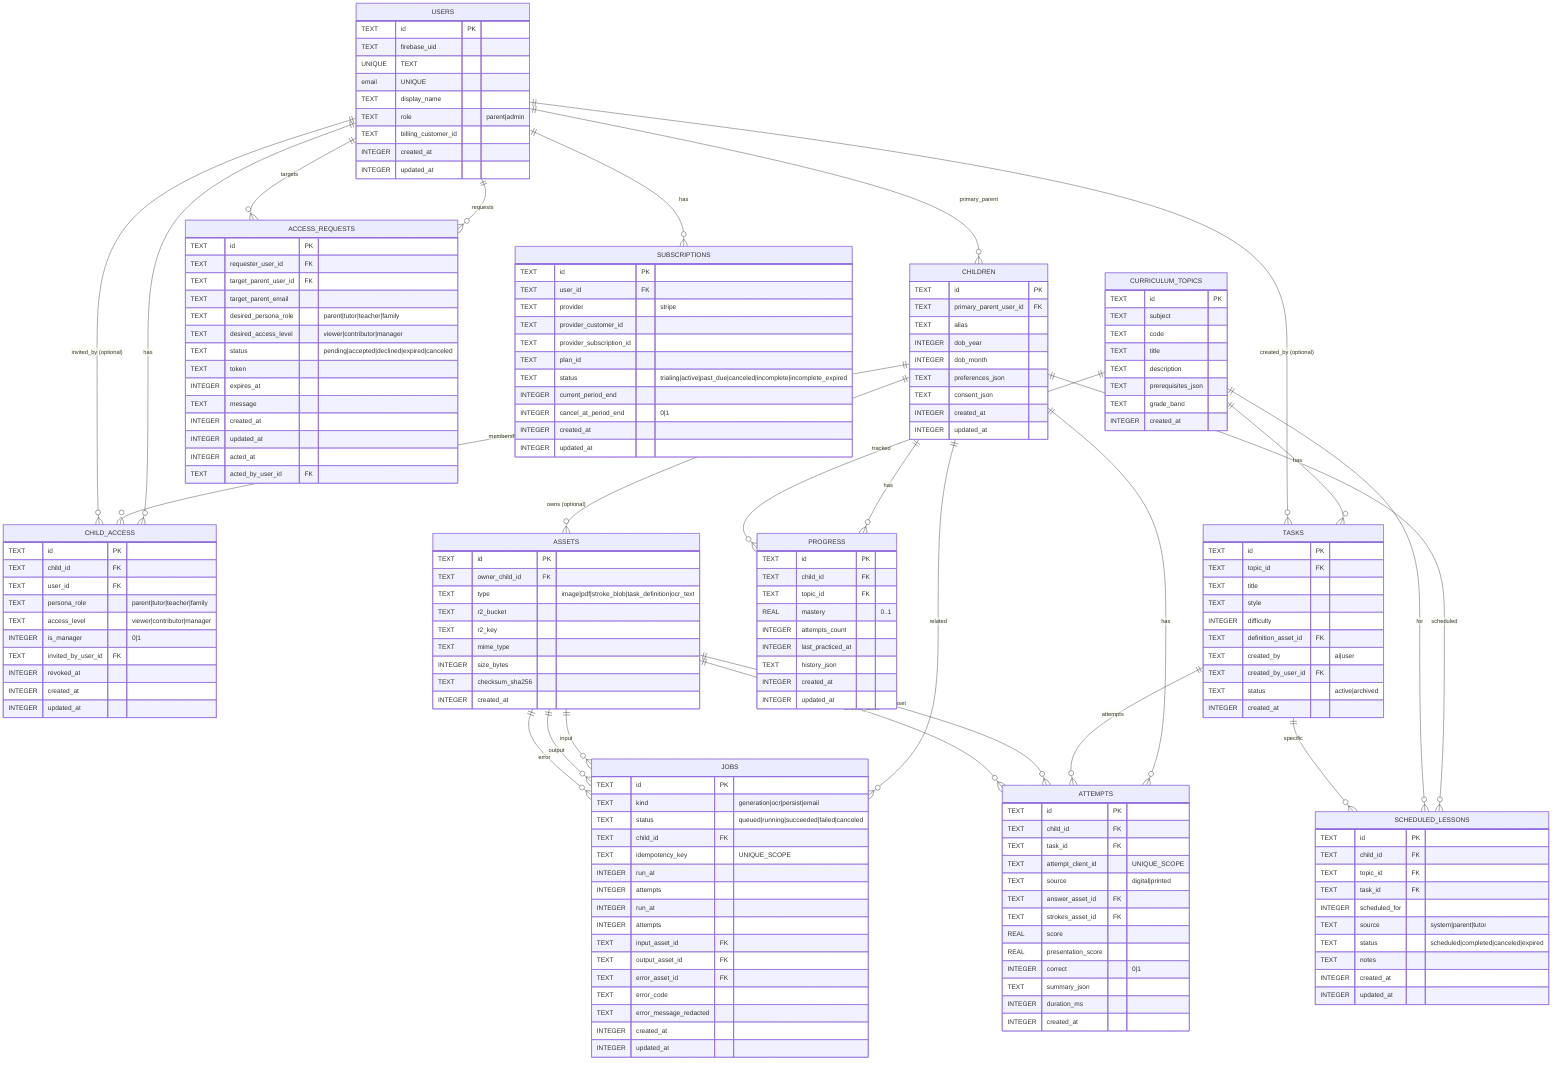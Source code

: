 erDiagram
    USERS {
        TEXT id PK
        TEXT firebase_uid UNIQUE
        TEXT email UNIQUE
        TEXT display_name
        TEXT role  "parent|admin"
        TEXT billing_customer_id
        INTEGER created_at
        INTEGER updated_at
    }

    CHILDREN {
        TEXT id PK
        TEXT primary_parent_user_id FK
        TEXT alias
        INTEGER dob_year
        INTEGER dob_month
        TEXT preferences_json
        TEXT consent_json
        INTEGER created_at
        INTEGER updated_at
    }

    CHILD_ACCESS {
        TEXT id PK
        TEXT child_id FK
        TEXT user_id FK
        TEXT persona_role  "parent|tutor|teacher|family"
        TEXT access_level  "viewer|contributor|manager"
        INTEGER is_manager  "0|1"
        TEXT invited_by_user_id FK
        INTEGER revoked_at
        INTEGER created_at
        INTEGER updated_at
    }

    CURRICULUM_TOPICS {
        TEXT id PK
        TEXT subject
        TEXT code
        TEXT title
        TEXT description
        TEXT prerequisites_json
        TEXT grade_band
        INTEGER created_at
    }

    TASKS {
        TEXT id PK
        TEXT topic_id FK
        TEXT title
        TEXT style
        INTEGER difficulty
        TEXT definition_asset_id FK
        TEXT created_by  "ai|user"
        TEXT created_by_user_id FK
        TEXT status  "active|archived"
        INTEGER created_at
    }

    ATTEMPTS {
        TEXT id PK
        TEXT child_id FK
        TEXT task_id FK
        TEXT attempt_client_id "UNIQUE_SCOPE"
        TEXT source  "digital|printed"
        TEXT answer_asset_id FK
        TEXT strokes_asset_id FK
        REAL score
        REAL presentation_score
        INTEGER correct  "0|1"
        TEXT summary_json
        INTEGER duration_ms
        INTEGER created_at
    }

    PROGRESS {
        TEXT id PK
        TEXT child_id FK
        TEXT topic_id FK
        REAL mastery  "0..1"
        INTEGER attempts_count
        INTEGER last_practiced_at
        TEXT history_json
        INTEGER created_at
        INTEGER updated_at
    }

    SCHEDULED_LESSONS {
        TEXT id PK
        TEXT child_id FK
        TEXT topic_id FK
        TEXT task_id FK
        INTEGER scheduled_for
        TEXT source  "system|parent|tutor"
        TEXT status  "scheduled|completed|canceled|expired"
        TEXT notes
        INTEGER created_at
        INTEGER updated_at
    }

    ASSETS {
        TEXT id PK
        TEXT owner_child_id FK
        TEXT type  "image|pdf|stroke_blob|task_definition|ocr_text"
        TEXT r2_bucket
        TEXT r2_key
        TEXT mime_type
        INTEGER size_bytes
        TEXT checksum_sha256
        INTEGER created_at
    }

    

    ACCESS_REQUESTS {
        TEXT id PK
        TEXT requester_user_id FK
        TEXT target_parent_user_id FK
        TEXT target_parent_email
        TEXT desired_persona_role  "parent|tutor|teacher|family"
        TEXT desired_access_level  "viewer|contributor|manager"
        TEXT status  "pending|accepted|declined|expired|canceled"
        TEXT token
        INTEGER expires_at
        TEXT message
        INTEGER created_at
        INTEGER updated_at
        INTEGER acted_at
        TEXT acted_by_user_id FK
    }

    SUBSCRIPTIONS {
        TEXT id PK
        TEXT user_id FK
        TEXT provider  "stripe"
        TEXT provider_customer_id
        TEXT provider_subscription_id
        TEXT plan_id
        TEXT status  "trialing|active|past_due|canceled|incomplete|incomplete_expired"
        INTEGER current_period_end
        INTEGER cancel_at_period_end  "0|1"
        INTEGER created_at
        INTEGER updated_at
    }

    JOBS {
        TEXT id PK
        TEXT kind  "generation|ocr|persist|email"
        TEXT status  "queued|running|succeeded|failed|canceled"
        TEXT child_id FK
        TEXT idempotency_key "UNIQUE_SCOPE"
        INTEGER run_at
        INTEGER attempts
        INTEGER run_at
        INTEGER attempts
        TEXT input_asset_id FK
        TEXT output_asset_id FK
        TEXT error_asset_id FK
        TEXT error_code
        TEXT error_message_redacted
        INTEGER created_at
        INTEGER updated_at
    }


    %% Relationships (one-to-many where possible)
    USERS ||--o{ CHILDREN : "primary_parent"
    USERS ||--o{ CHILD_ACCESS : "has"
    CHILDREN ||--o{ CHILD_ACCESS : "memberships"

    CURRICULUM_TOPICS ||--o{ TASKS : "has"
    CHILDREN ||--o{ ATTEMPTS : "has"
    TASKS ||--o{ ATTEMPTS : "attempts"

    CHILDREN ||--o{ PROGRESS : "has"
    CURRICULUM_TOPICS ||--o{ PROGRESS : "tracked"

    CHILDREN ||--o{ SCHEDULED_LESSONS : "scheduled"
    CURRICULUM_TOPICS ||--o{ SCHEDULED_LESSONS : "for"
    TASKS ||--o{ SCHEDULED_LESSONS : "specific"

    CHILDREN ||--o{ ASSETS : "owns (optional)"

    USERS ||--o{ SUBSCRIPTIONS : "has"

    USERS ||--o{ ACCESS_REQUESTS : "requests"
    USERS ||--o{ ACCESS_REQUESTS : "targets" 

    CHILDREN ||--o{ JOBS : "related"
    ASSETS ||--o{ JOBS : "input"
    ASSETS ||--o{ JOBS : "output"
    ASSETS ||--o{ JOBS : "error"

    %% Asset references from attempts
    ASSETS ||--o{ ATTEMPTS : "answer_asset"
    ASSETS ||--o{ ATTEMPTS : "strokes_asset"

    %% Additional user relationships
    USERS ||--o{ TASKS : "created_by (optional)"
    USERS ||--o{ CHILD_ACCESS : "invited_by (optional)"